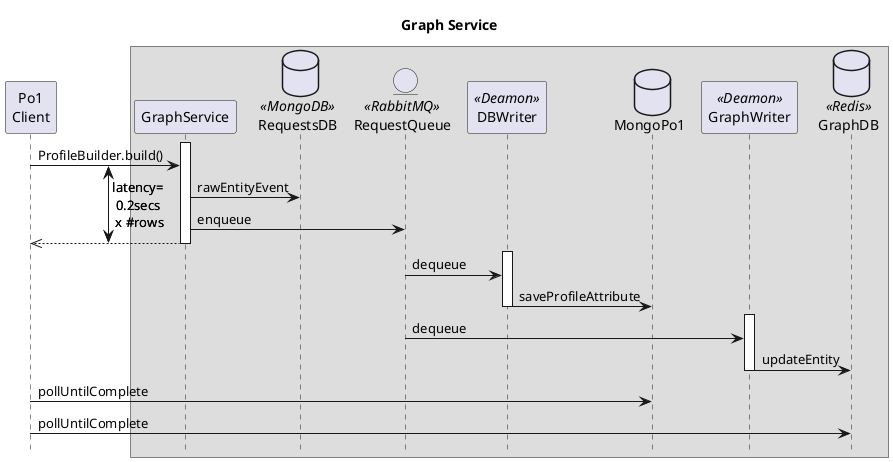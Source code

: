 @startuml
!pragma teoz true

hide footbox
title Graph Service



participant "Po1\nClient" as Po1Client

box
participant GraphService
database RequestsDB  << MongoDB >>

entity RequestQueue <<RabbitMQ>>
participant DBWriter <<Deamon>>
database MongoPo1
participant GraphWriter <<Deamon>>
database GraphDB <<Redis>>
end box

activate GraphService
{start} Po1Client -> GraphService: ProfileBuilder.build()
GraphService -> RequestsDB: rawEntityEvent
GraphService -> RequestQueue: enqueue
{end} GraphService -->> Po1Client
deactivate GraphService

activate DBWriter
RequestQueue -> DBWriter: dequeue
DBWriter -> MongoPo1: saveProfileAttribute
deactivate DBWriter

activate GraphWriter
RequestQueue -> GraphWriter: dequeue
GraphWriter -> GraphDB: updateEntity
deactivate GraphWriter

Po1Client -> MongoPo1: pollUntilComplete
Po1Client -> GraphDB: pollUntilComplete


{start} <-> {end} : latency=\n0.2secs\n x #rows


@enduml